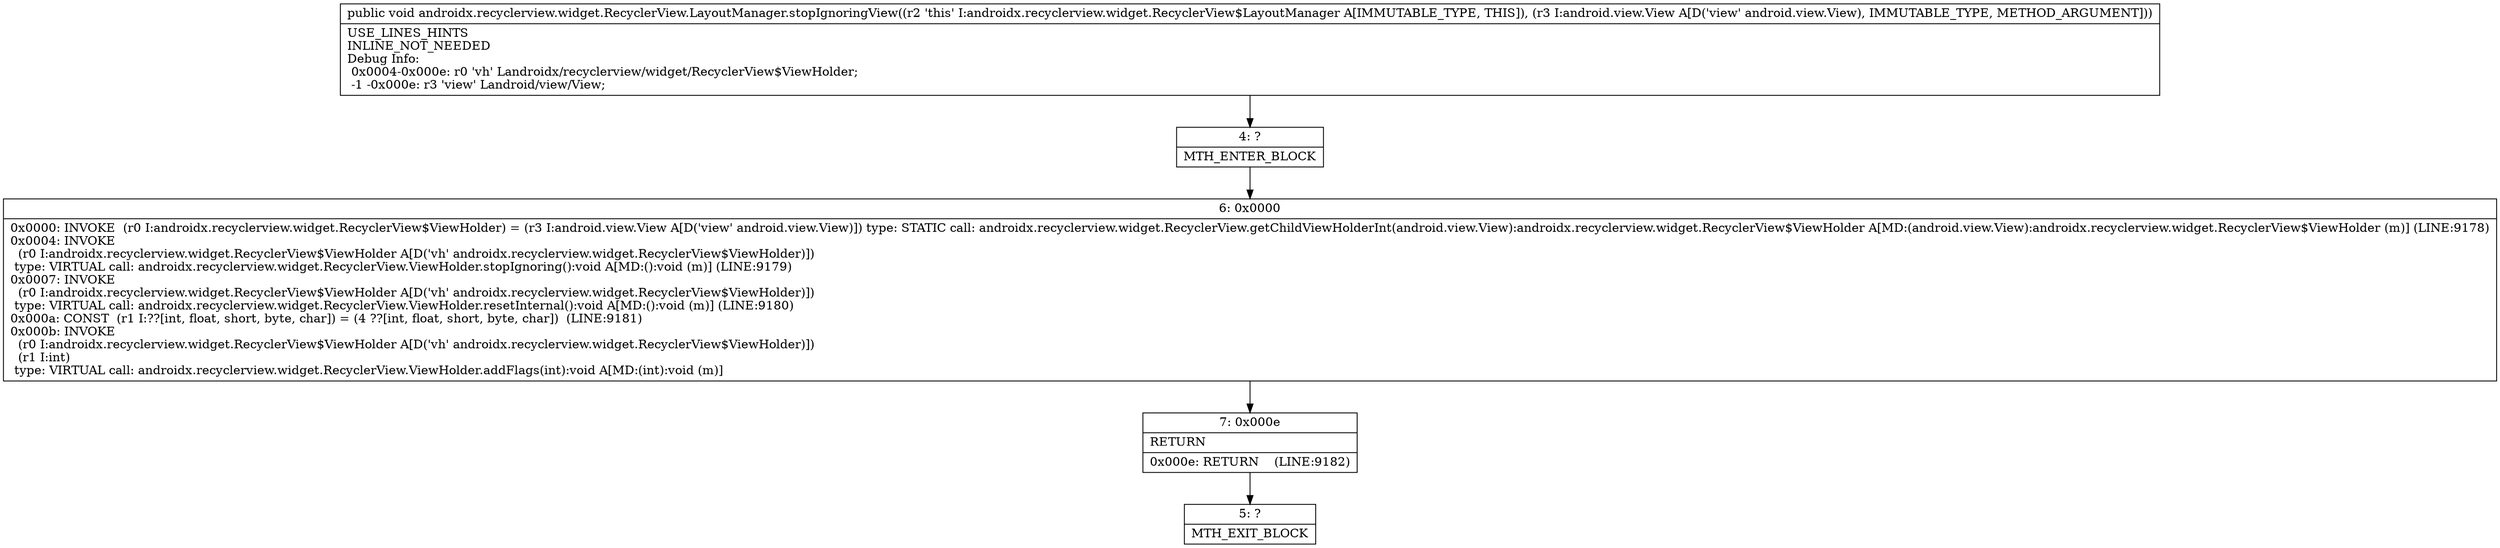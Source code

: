 digraph "CFG forandroidx.recyclerview.widget.RecyclerView.LayoutManager.stopIgnoringView(Landroid\/view\/View;)V" {
Node_4 [shape=record,label="{4\:\ ?|MTH_ENTER_BLOCK\l}"];
Node_6 [shape=record,label="{6\:\ 0x0000|0x0000: INVOKE  (r0 I:androidx.recyclerview.widget.RecyclerView$ViewHolder) = (r3 I:android.view.View A[D('view' android.view.View)]) type: STATIC call: androidx.recyclerview.widget.RecyclerView.getChildViewHolderInt(android.view.View):androidx.recyclerview.widget.RecyclerView$ViewHolder A[MD:(android.view.View):androidx.recyclerview.widget.RecyclerView$ViewHolder (m)] (LINE:9178)\l0x0004: INVOKE  \l  (r0 I:androidx.recyclerview.widget.RecyclerView$ViewHolder A[D('vh' androidx.recyclerview.widget.RecyclerView$ViewHolder)])\l type: VIRTUAL call: androidx.recyclerview.widget.RecyclerView.ViewHolder.stopIgnoring():void A[MD:():void (m)] (LINE:9179)\l0x0007: INVOKE  \l  (r0 I:androidx.recyclerview.widget.RecyclerView$ViewHolder A[D('vh' androidx.recyclerview.widget.RecyclerView$ViewHolder)])\l type: VIRTUAL call: androidx.recyclerview.widget.RecyclerView.ViewHolder.resetInternal():void A[MD:():void (m)] (LINE:9180)\l0x000a: CONST  (r1 I:??[int, float, short, byte, char]) = (4 ??[int, float, short, byte, char])  (LINE:9181)\l0x000b: INVOKE  \l  (r0 I:androidx.recyclerview.widget.RecyclerView$ViewHolder A[D('vh' androidx.recyclerview.widget.RecyclerView$ViewHolder)])\l  (r1 I:int)\l type: VIRTUAL call: androidx.recyclerview.widget.RecyclerView.ViewHolder.addFlags(int):void A[MD:(int):void (m)]\l}"];
Node_7 [shape=record,label="{7\:\ 0x000e|RETURN\l|0x000e: RETURN    (LINE:9182)\l}"];
Node_5 [shape=record,label="{5\:\ ?|MTH_EXIT_BLOCK\l}"];
MethodNode[shape=record,label="{public void androidx.recyclerview.widget.RecyclerView.LayoutManager.stopIgnoringView((r2 'this' I:androidx.recyclerview.widget.RecyclerView$LayoutManager A[IMMUTABLE_TYPE, THIS]), (r3 I:android.view.View A[D('view' android.view.View), IMMUTABLE_TYPE, METHOD_ARGUMENT]))  | USE_LINES_HINTS\lINLINE_NOT_NEEDED\lDebug Info:\l  0x0004\-0x000e: r0 'vh' Landroidx\/recyclerview\/widget\/RecyclerView$ViewHolder;\l  \-1 \-0x000e: r3 'view' Landroid\/view\/View;\l}"];
MethodNode -> Node_4;Node_4 -> Node_6;
Node_6 -> Node_7;
Node_7 -> Node_5;
}

